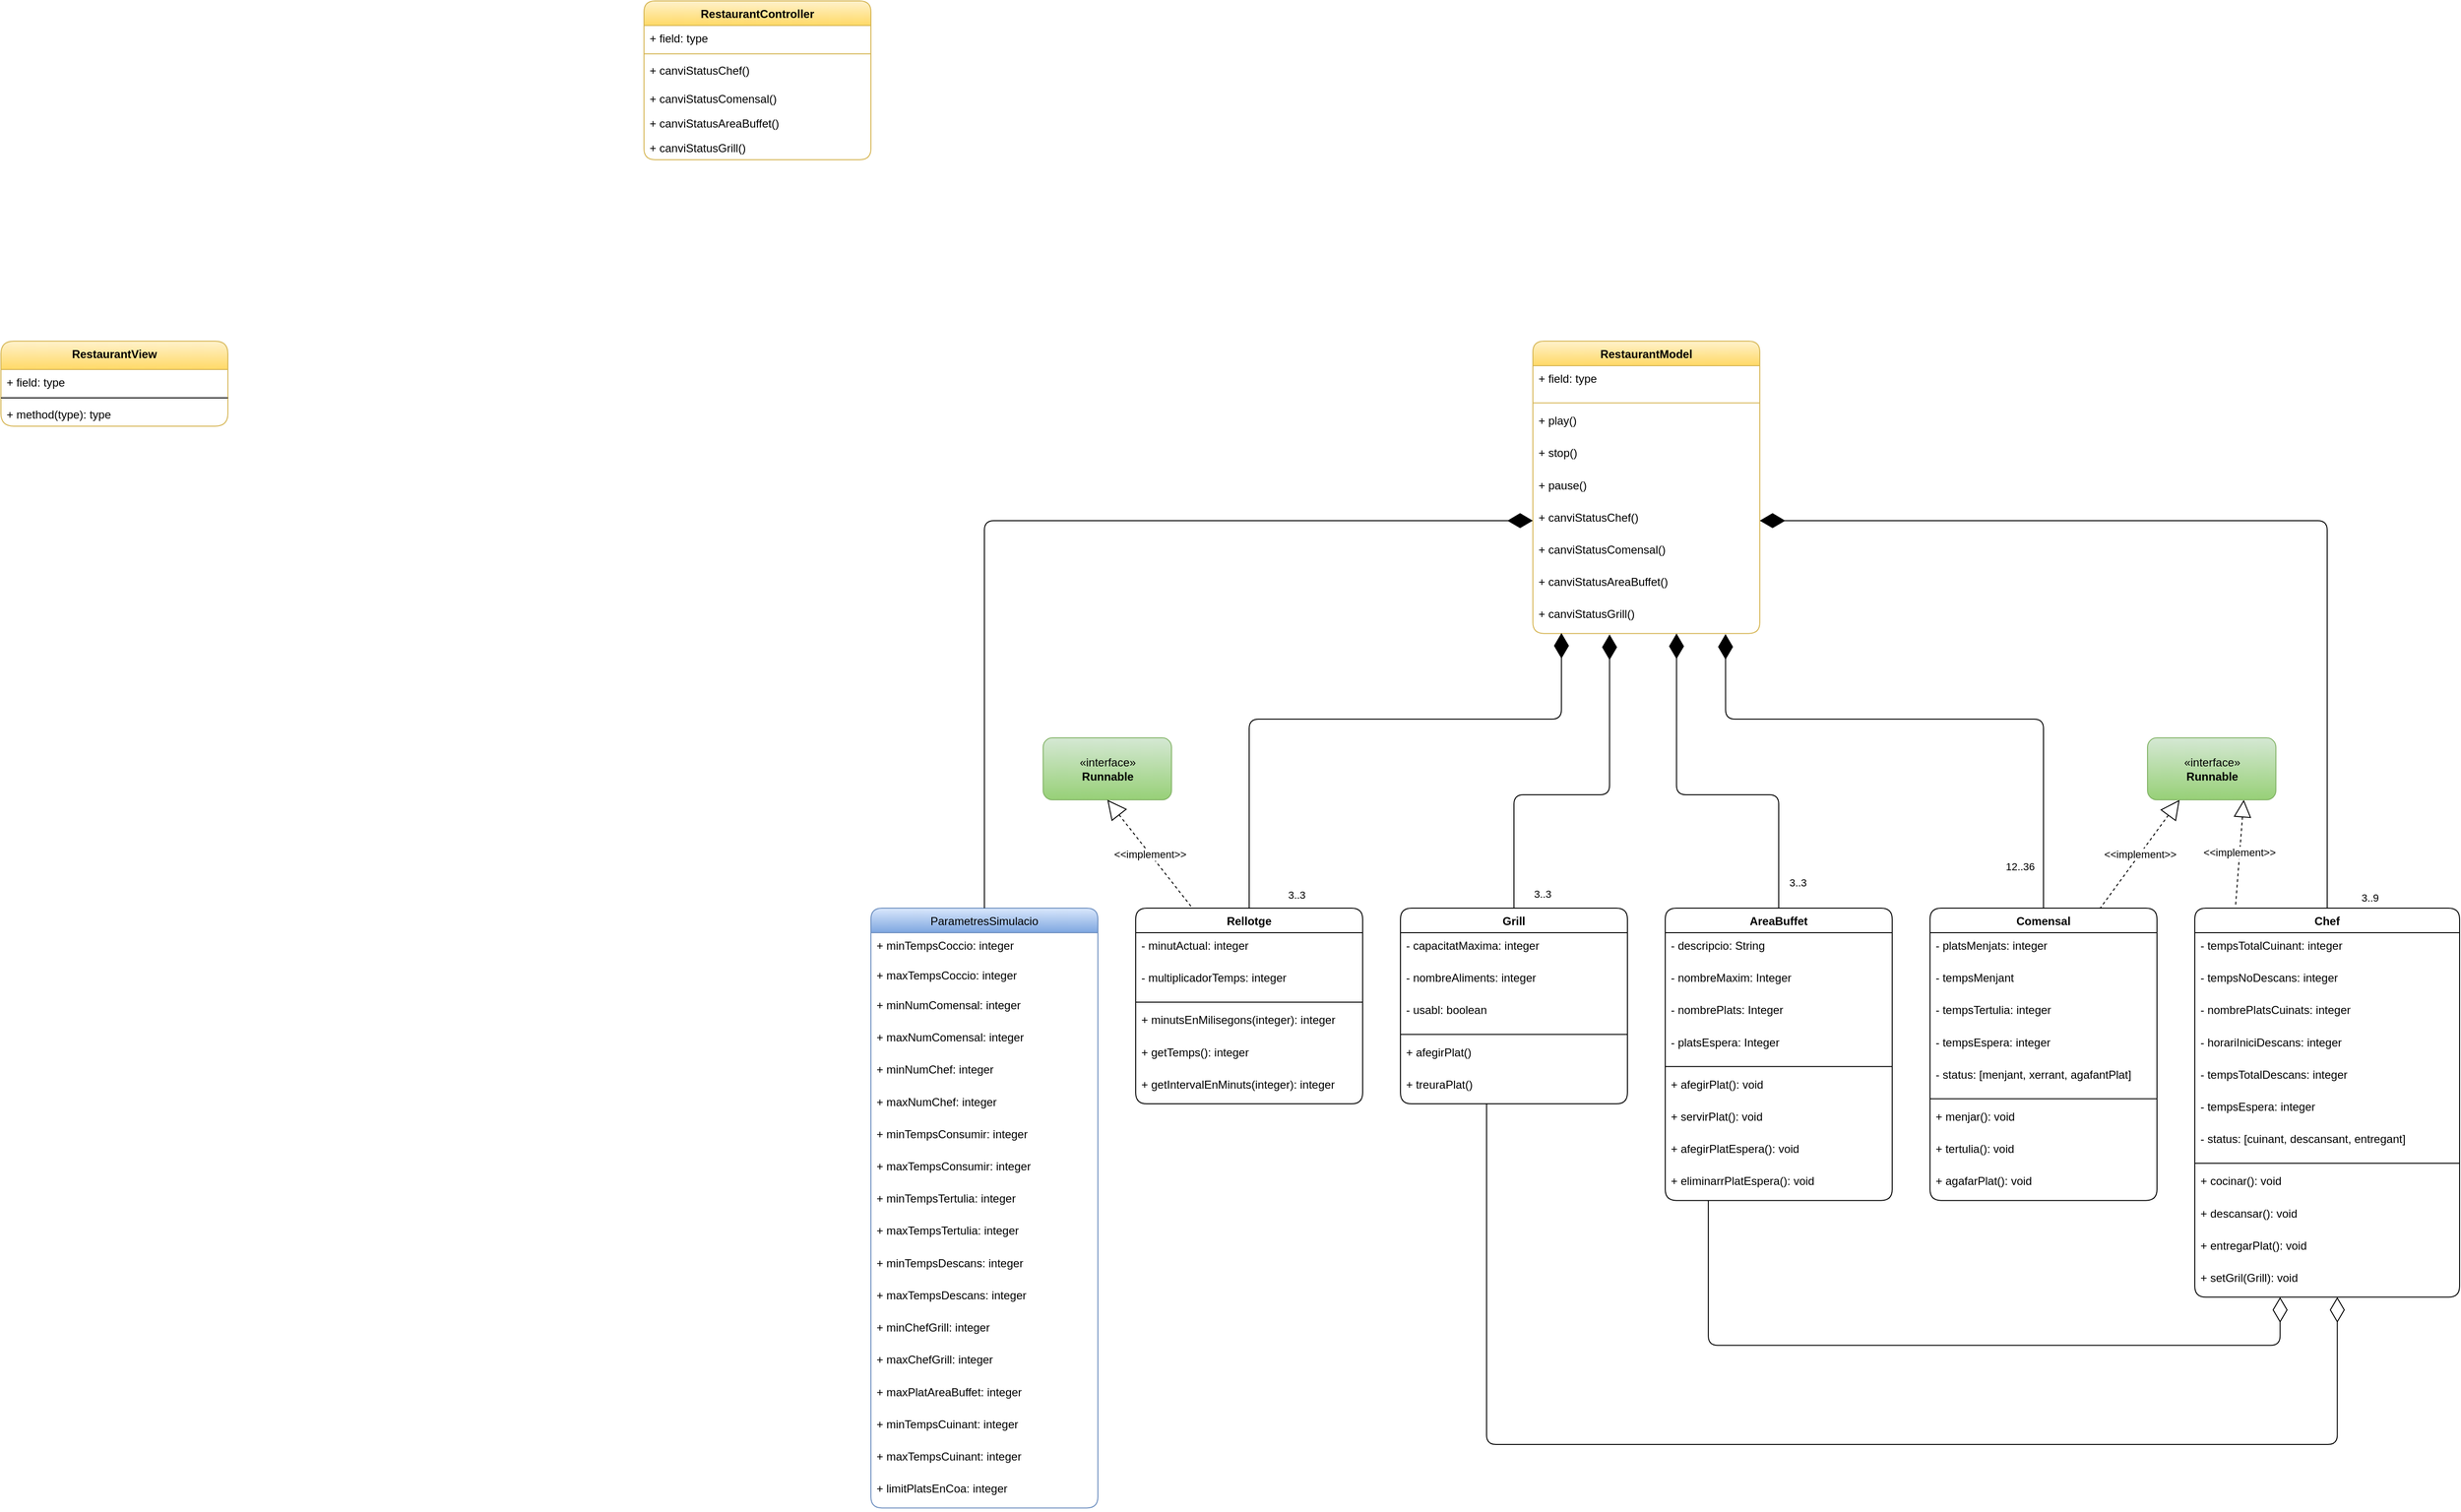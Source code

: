 <mxfile version="20.3.0" type="device"><diagram id="F5AzHidbsRb3U1kMEYtP" name="Classes"><mxGraphModel dx="3788" dy="2118" grid="1" gridSize="10" guides="1" tooltips="1" connect="1" arrows="1" fold="1" page="0" pageScale="1" pageWidth="827" pageHeight="1169" background="none" math="0" shadow="0"><root><mxCell id="0"/><mxCell id="1" parent="0"/><mxCell id="1yfd3yDIQz3GNHURga52-110" value="RestaurantView" style="swimlane;fontStyle=1;align=center;verticalAlign=top;childLayout=stackLayout;horizontal=1;startSize=30;horizontalStack=0;resizeParent=1;resizeParentMax=0;resizeLast=0;collapsible=1;marginBottom=0;rounded=1;fillColor=#fff2cc;gradientColor=#ffd966;strokeColor=#d6b656;" parent="1" vertex="1"><mxGeometry x="-1320" y="-160" width="240" height="90" as="geometry"/></mxCell><mxCell id="1yfd3yDIQz3GNHURga52-111" value="+ field: type" style="text;align=left;verticalAlign=top;spacingLeft=4;spacingRight=4;overflow=hidden;rotatable=0;points=[[0,0.5],[1,0.5]];portConstraint=eastwest;rounded=1;" parent="1yfd3yDIQz3GNHURga52-110" vertex="1"><mxGeometry y="30" width="240" height="26" as="geometry"/></mxCell><mxCell id="1yfd3yDIQz3GNHURga52-112" value="" style="line;strokeWidth=1;align=left;verticalAlign=middle;spacingTop=-1;spacingLeft=3;spacingRight=3;rotatable=0;labelPosition=right;points=[];portConstraint=eastwest;rounded=1;" parent="1yfd3yDIQz3GNHURga52-110" vertex="1"><mxGeometry y="56" width="240" height="8" as="geometry"/></mxCell><mxCell id="1yfd3yDIQz3GNHURga52-113" value="+ method(type): type" style="text;align=left;verticalAlign=top;spacingLeft=4;spacingRight=4;overflow=hidden;rotatable=0;points=[[0,0.5],[1,0.5]];portConstraint=eastwest;rounded=1;" parent="1yfd3yDIQz3GNHURga52-110" vertex="1"><mxGeometry y="64" width="240" height="26" as="geometry"/></mxCell><mxCell id="1yfd3yDIQz3GNHURga52-118" value="RestaurantController" style="swimlane;fontStyle=1;align=center;verticalAlign=top;childLayout=stackLayout;horizontal=1;startSize=26;horizontalStack=0;resizeParent=1;resizeParentMax=0;resizeLast=0;collapsible=1;marginBottom=0;fillColor=#fff2cc;strokeColor=#d6b656;rounded=1;gradientColor=#ffd966;" parent="1" vertex="1"><mxGeometry x="-640" y="-520" width="240" height="168" as="geometry"/></mxCell><mxCell id="1yfd3yDIQz3GNHURga52-119" value="+ field: type" style="text;strokeColor=none;fillColor=none;align=left;verticalAlign=top;spacingLeft=4;spacingRight=4;overflow=hidden;rotatable=0;points=[[0,0.5],[1,0.5]];portConstraint=eastwest;rounded=1;" parent="1yfd3yDIQz3GNHURga52-118" vertex="1"><mxGeometry y="26" width="240" height="26" as="geometry"/></mxCell><mxCell id="1yfd3yDIQz3GNHURga52-120" value="" style="line;strokeWidth=1;fillColor=none;align=left;verticalAlign=middle;spacingTop=-1;spacingLeft=3;spacingRight=3;rotatable=0;labelPosition=right;points=[];portConstraint=eastwest;strokeColor=inherit;rounded=1;" parent="1yfd3yDIQz3GNHURga52-118" vertex="1"><mxGeometry y="52" width="240" height="8" as="geometry"/></mxCell><mxCell id="1yfd3yDIQz3GNHURga52-121" value="+ canviStatusChef()" style="text;strokeColor=none;fillColor=none;align=left;verticalAlign=top;spacingLeft=4;spacingRight=4;overflow=hidden;rotatable=0;points=[[0,0.5],[1,0.5]];portConstraint=eastwest;rounded=1;" parent="1yfd3yDIQz3GNHURga52-118" vertex="1"><mxGeometry y="60" width="240" height="30" as="geometry"/></mxCell><mxCell id="1yfd3yDIQz3GNHURga52-150" value="+ canviStatusComensal()" style="text;strokeColor=none;fillColor=none;align=left;verticalAlign=top;spacingLeft=4;spacingRight=4;overflow=hidden;rotatable=0;points=[[0,0.5],[1,0.5]];portConstraint=eastwest;rounded=1;" parent="1yfd3yDIQz3GNHURga52-118" vertex="1"><mxGeometry y="90" width="240" height="26" as="geometry"/></mxCell><mxCell id="1yfd3yDIQz3GNHURga52-151" value="+ canviStatusAreaBuffet()" style="text;strokeColor=none;fillColor=none;align=left;verticalAlign=top;spacingLeft=4;spacingRight=4;overflow=hidden;rotatable=0;points=[[0,0.5],[1,0.5]];portConstraint=eastwest;rounded=1;" parent="1yfd3yDIQz3GNHURga52-118" vertex="1"><mxGeometry y="116" width="240" height="26" as="geometry"/></mxCell><mxCell id="1yfd3yDIQz3GNHURga52-152" value="+ canviStatusGrill()" style="text;strokeColor=none;fillColor=none;align=left;verticalAlign=top;spacingLeft=4;spacingRight=4;overflow=hidden;rotatable=0;points=[[0,0.5],[1,0.5]];portConstraint=eastwest;rounded=1;" parent="1yfd3yDIQz3GNHURga52-118" vertex="1"><mxGeometry y="142" width="240" height="26" as="geometry"/></mxCell><mxCell id="1yfd3yDIQz3GNHURga52-1" value="Chef" style="swimlane;fontStyle=1;align=center;verticalAlign=top;childLayout=stackLayout;horizontal=1;startSize=26;horizontalStack=0;resizeParent=1;resizeParentMax=0;resizeLast=0;collapsible=1;marginBottom=0;rounded=1;" parent="1" vertex="1"><mxGeometry x="1000" y="440" width="280" height="411.677" as="geometry"/></mxCell><mxCell id="1yfd3yDIQz3GNHURga52-2" value="- tempsTotalCuinant: integer" style="text;strokeColor=none;fillColor=none;align=left;verticalAlign=top;spacingLeft=4;spacingRight=4;overflow=hidden;rotatable=0;points=[[0,0.5],[1,0.5]];portConstraint=eastwest;rounded=1;" parent="1yfd3yDIQz3GNHURga52-1" vertex="1"><mxGeometry y="26" width="280" height="34.108" as="geometry"/></mxCell><mxCell id="1yfd3yDIQz3GNHURga52-48" value="- tempsNoDescans: integer" style="text;strokeColor=none;fillColor=none;align=left;verticalAlign=top;spacingLeft=4;spacingRight=4;overflow=hidden;rotatable=0;points=[[0,0.5],[1,0.5]];portConstraint=eastwest;rounded=1;" parent="1yfd3yDIQz3GNHURga52-1" vertex="1"><mxGeometry y="60.108" width="280" height="34.108" as="geometry"/></mxCell><mxCell id="1yfd3yDIQz3GNHURga52-49" value="- nombrePlatsCuinats: integer" style="text;strokeColor=none;fillColor=none;align=left;verticalAlign=top;spacingLeft=4;spacingRight=4;overflow=hidden;rotatable=0;points=[[0,0.5],[1,0.5]];portConstraint=eastwest;rounded=1;" parent="1yfd3yDIQz3GNHURga52-1" vertex="1"><mxGeometry y="94.215" width="280" height="34.108" as="geometry"/></mxCell><mxCell id="1yfd3yDIQz3GNHURga52-50" value="- horariIniciDescans: integer" style="text;strokeColor=none;fillColor=none;align=left;verticalAlign=top;spacingLeft=4;spacingRight=4;overflow=hidden;rotatable=0;points=[[0,0.5],[1,0.5]];portConstraint=eastwest;rounded=1;" parent="1yfd3yDIQz3GNHURga52-1" vertex="1"><mxGeometry y="128.323" width="280" height="34.108" as="geometry"/></mxCell><mxCell id="1yfd3yDIQz3GNHURga52-51" value="- tempsTotalDescans: integer" style="text;strokeColor=none;fillColor=none;align=left;verticalAlign=top;spacingLeft=4;spacingRight=4;overflow=hidden;rotatable=0;points=[[0,0.5],[1,0.5]];portConstraint=eastwest;rounded=1;" parent="1yfd3yDIQz3GNHURga52-1" vertex="1"><mxGeometry y="162.43" width="280" height="34.108" as="geometry"/></mxCell><mxCell id="1yfd3yDIQz3GNHURga52-60" value="- tempsEspera: integer" style="text;strokeColor=none;fillColor=none;align=left;verticalAlign=top;spacingLeft=4;spacingRight=4;overflow=hidden;rotatable=0;points=[[0,0.5],[1,0.5]];portConstraint=eastwest;rounded=1;" parent="1yfd3yDIQz3GNHURga52-1" vertex="1"><mxGeometry y="196.538" width="280" height="34.108" as="geometry"/></mxCell><mxCell id="1yfd3yDIQz3GNHURga52-58" value="- status: [cuinant, descansant, entregant]" style="text;strokeColor=none;fillColor=none;align=left;verticalAlign=top;spacingLeft=4;spacingRight=4;overflow=hidden;rotatable=0;points=[[0,0.5],[1,0.5]];portConstraint=eastwest;rounded=1;" parent="1yfd3yDIQz3GNHURga52-1" vertex="1"><mxGeometry y="230.645" width="280" height="34.108" as="geometry"/></mxCell><mxCell id="1yfd3yDIQz3GNHURga52-3" value="" style="line;strokeWidth=1;fillColor=none;align=left;verticalAlign=middle;spacingTop=-1;spacingLeft=3;spacingRight=3;rotatable=0;labelPosition=right;points=[];portConstraint=eastwest;strokeColor=inherit;rounded=1;" parent="1yfd3yDIQz3GNHURga52-1" vertex="1"><mxGeometry y="264.753" width="280" height="10.495" as="geometry"/></mxCell><mxCell id="1yfd3yDIQz3GNHURga52-4" value="+ cocinar(): void" style="text;strokeColor=none;fillColor=none;align=left;verticalAlign=top;spacingLeft=4;spacingRight=4;overflow=hidden;rotatable=0;points=[[0,0.5],[1,0.5]];portConstraint=eastwest;rounded=1;" parent="1yfd3yDIQz3GNHURga52-1" vertex="1"><mxGeometry y="275.247" width="280" height="34.108" as="geometry"/></mxCell><mxCell id="1yfd3yDIQz3GNHURga52-41" value="+ descansar(): void" style="text;strokeColor=none;fillColor=none;align=left;verticalAlign=top;spacingLeft=4;spacingRight=4;overflow=hidden;rotatable=0;points=[[0,0.5],[1,0.5]];portConstraint=eastwest;rounded=1;" parent="1yfd3yDIQz3GNHURga52-1" vertex="1"><mxGeometry y="309.355" width="280" height="34.108" as="geometry"/></mxCell><mxCell id="1yfd3yDIQz3GNHURga52-42" value="+ entregarPlat(): void" style="text;strokeColor=none;fillColor=none;align=left;verticalAlign=top;spacingLeft=4;spacingRight=4;overflow=hidden;rotatable=0;points=[[0,0.5],[1,0.5]];portConstraint=eastwest;rounded=1;" parent="1yfd3yDIQz3GNHURga52-1" vertex="1"><mxGeometry y="343.462" width="280" height="34.108" as="geometry"/></mxCell><mxCell id="1yfd3yDIQz3GNHURga52-47" value="+ setGril(Grill): void" style="text;strokeColor=none;fillColor=none;align=left;verticalAlign=top;spacingLeft=4;spacingRight=4;overflow=hidden;rotatable=0;points=[[0,0.5],[1,0.5]];portConstraint=eastwest;rounded=1;" parent="1yfd3yDIQz3GNHURga52-1" vertex="1"><mxGeometry y="377.57" width="280" height="34.108" as="geometry"/></mxCell><mxCell id="1yfd3yDIQz3GNHURga52-5" value="Comensal" style="swimlane;fontStyle=1;align=center;verticalAlign=top;childLayout=stackLayout;horizontal=1;startSize=26;horizontalStack=0;resizeParent=1;resizeParentMax=0;resizeLast=0;collapsible=1;marginBottom=0;rounded=1;" parent="1" vertex="1"><mxGeometry x="720" y="440" width="240" height="309.355" as="geometry"/></mxCell><mxCell id="1yfd3yDIQz3GNHURga52-6" value="- platsMenjats: integer" style="text;strokeColor=none;fillColor=none;align=left;verticalAlign=top;spacingLeft=4;spacingRight=4;overflow=hidden;rotatable=0;points=[[0,0.5],[1,0.5]];portConstraint=eastwest;rounded=1;" parent="1yfd3yDIQz3GNHURga52-5" vertex="1"><mxGeometry y="26" width="240" height="34.108" as="geometry"/></mxCell><mxCell id="1yfd3yDIQz3GNHURga52-55" value="- tempsMenjant" style="text;strokeColor=none;fillColor=none;align=left;verticalAlign=top;spacingLeft=4;spacingRight=4;overflow=hidden;rotatable=0;points=[[0,0.5],[1,0.5]];portConstraint=eastwest;rounded=1;" parent="1yfd3yDIQz3GNHURga52-5" vertex="1"><mxGeometry y="60.108" width="240" height="34.108" as="geometry"/></mxCell><mxCell id="1yfd3yDIQz3GNHURga52-56" value="- tempsTertulia: integer" style="text;strokeColor=none;fillColor=none;align=left;verticalAlign=top;spacingLeft=4;spacingRight=4;overflow=hidden;rotatable=0;points=[[0,0.5],[1,0.5]];portConstraint=eastwest;rounded=1;" parent="1yfd3yDIQz3GNHURga52-5" vertex="1"><mxGeometry y="94.215" width="240" height="34.108" as="geometry"/></mxCell><mxCell id="1yfd3yDIQz3GNHURga52-59" value="- tempsEspera: integer" style="text;strokeColor=none;fillColor=none;align=left;verticalAlign=top;spacingLeft=4;spacingRight=4;overflow=hidden;rotatable=0;points=[[0,0.5],[1,0.5]];portConstraint=eastwest;rounded=1;" parent="1yfd3yDIQz3GNHURga52-5" vertex="1"><mxGeometry y="128.323" width="240" height="34.108" as="geometry"/></mxCell><mxCell id="1yfd3yDIQz3GNHURga52-57" value="- status: [menjant, xerrant, agafantPlat]" style="text;strokeColor=none;fillColor=none;align=left;verticalAlign=top;spacingLeft=4;spacingRight=4;overflow=hidden;rotatable=0;points=[[0,0.5],[1,0.5]];portConstraint=eastwest;rounded=1;" parent="1yfd3yDIQz3GNHURga52-5" vertex="1"><mxGeometry y="162.43" width="240" height="34.108" as="geometry"/></mxCell><mxCell id="1yfd3yDIQz3GNHURga52-7" value="" style="line;strokeWidth=1;fillColor=none;align=left;verticalAlign=middle;spacingTop=-1;spacingLeft=3;spacingRight=3;rotatable=0;labelPosition=right;points=[];portConstraint=eastwest;strokeColor=inherit;rounded=1;" parent="1yfd3yDIQz3GNHURga52-5" vertex="1"><mxGeometry y="196.538" width="240" height="10.495" as="geometry"/></mxCell><mxCell id="1yfd3yDIQz3GNHURga52-8" value="+ menjar(): void" style="text;strokeColor=none;fillColor=none;align=left;verticalAlign=top;spacingLeft=4;spacingRight=4;overflow=hidden;rotatable=0;points=[[0,0.5],[1,0.5]];portConstraint=eastwest;rounded=1;" parent="1yfd3yDIQz3GNHURga52-5" vertex="1"><mxGeometry y="207.032" width="240" height="34.108" as="geometry"/></mxCell><mxCell id="1yfd3yDIQz3GNHURga52-53" value="+ tertulia(): void" style="text;strokeColor=none;fillColor=none;align=left;verticalAlign=top;spacingLeft=4;spacingRight=4;overflow=hidden;rotatable=0;points=[[0,0.5],[1,0.5]];portConstraint=eastwest;rounded=1;" parent="1yfd3yDIQz3GNHURga52-5" vertex="1"><mxGeometry y="241.14" width="240" height="34.108" as="geometry"/></mxCell><mxCell id="1yfd3yDIQz3GNHURga52-54" value="+ agafarPlat(): void" style="text;strokeColor=none;fillColor=none;align=left;verticalAlign=top;spacingLeft=4;spacingRight=4;overflow=hidden;rotatable=0;points=[[0,0.5],[1,0.5]];portConstraint=eastwest;rounded=1;" parent="1yfd3yDIQz3GNHURga52-5" vertex="1"><mxGeometry y="275.247" width="240" height="34.108" as="geometry"/></mxCell><mxCell id="1yfd3yDIQz3GNHURga52-9" value="AreaBuffet" style="swimlane;fontStyle=1;align=center;verticalAlign=top;childLayout=stackLayout;horizontal=1;startSize=26;horizontalStack=0;resizeParent=1;resizeParentMax=0;resizeLast=0;collapsible=1;marginBottom=0;rounded=1;" parent="1" vertex="1"><mxGeometry x="440" y="440" width="240" height="309.355" as="geometry"/></mxCell><mxCell id="1yfd3yDIQz3GNHURga52-10" value="- descripcio: String" style="text;strokeColor=none;fillColor=none;align=left;verticalAlign=top;spacingLeft=4;spacingRight=4;overflow=hidden;rotatable=0;points=[[0,0.5],[1,0.5]];portConstraint=eastwest;rounded=1;" parent="1yfd3yDIQz3GNHURga52-9" vertex="1"><mxGeometry y="26" width="240" height="34.108" as="geometry"/></mxCell><mxCell id="1yfd3yDIQz3GNHURga52-23" value="- nombreMaxim: Integer" style="text;strokeColor=none;fillColor=none;align=left;verticalAlign=top;spacingLeft=4;spacingRight=4;overflow=hidden;rotatable=0;points=[[0,0.5],[1,0.5]];portConstraint=eastwest;rounded=1;" parent="1yfd3yDIQz3GNHURga52-9" vertex="1"><mxGeometry y="60.108" width="240" height="34.108" as="geometry"/></mxCell><mxCell id="1yfd3yDIQz3GNHURga52-19" value="- nombrePlats: Integer" style="text;strokeColor=none;fillColor=none;align=left;verticalAlign=top;spacingLeft=4;spacingRight=4;overflow=hidden;rotatable=0;points=[[0,0.5],[1,0.5]];portConstraint=eastwest;rounded=1;" parent="1yfd3yDIQz3GNHURga52-9" vertex="1"><mxGeometry y="94.215" width="240" height="34.108" as="geometry"/></mxCell><mxCell id="1yfd3yDIQz3GNHURga52-25" value="- platsEspera: Integer" style="text;strokeColor=none;fillColor=none;align=left;verticalAlign=top;spacingLeft=4;spacingRight=4;overflow=hidden;rotatable=0;points=[[0,0.5],[1,0.5]];portConstraint=eastwest;rounded=1;" parent="1yfd3yDIQz3GNHURga52-9" vertex="1"><mxGeometry y="128.323" width="240" height="34.108" as="geometry"/></mxCell><mxCell id="1yfd3yDIQz3GNHURga52-11" value="" style="line;strokeWidth=1;fillColor=none;align=left;verticalAlign=middle;spacingTop=-1;spacingLeft=3;spacingRight=3;rotatable=0;labelPosition=right;points=[];portConstraint=eastwest;strokeColor=inherit;rounded=1;" parent="1yfd3yDIQz3GNHURga52-9" vertex="1"><mxGeometry y="162.43" width="240" height="10.495" as="geometry"/></mxCell><mxCell id="1yfd3yDIQz3GNHURga52-24" value="+ afegirPlat(): void" style="text;strokeColor=none;fillColor=none;align=left;verticalAlign=top;spacingLeft=4;spacingRight=4;overflow=hidden;rotatable=0;points=[[0,0.5],[1,0.5]];portConstraint=eastwest;rounded=1;" parent="1yfd3yDIQz3GNHURga52-9" vertex="1"><mxGeometry y="172.925" width="240" height="34.108" as="geometry"/></mxCell><mxCell id="1yfd3yDIQz3GNHURga52-12" value="+ servirPlat(): void" style="text;strokeColor=none;fillColor=none;align=left;verticalAlign=top;spacingLeft=4;spacingRight=4;overflow=hidden;rotatable=0;points=[[0,0.5],[1,0.5]];portConstraint=eastwest;rounded=1;" parent="1yfd3yDIQz3GNHURga52-9" vertex="1"><mxGeometry y="207.032" width="240" height="34.108" as="geometry"/></mxCell><mxCell id="1yfd3yDIQz3GNHURga52-26" value="+ afegirPlatEspera(): void" style="text;strokeColor=none;fillColor=none;align=left;verticalAlign=top;spacingLeft=4;spacingRight=4;overflow=hidden;rotatable=0;points=[[0,0.5],[1,0.5]];portConstraint=eastwest;rounded=1;" parent="1yfd3yDIQz3GNHURga52-9" vertex="1"><mxGeometry y="241.14" width="240" height="34.108" as="geometry"/></mxCell><mxCell id="1yfd3yDIQz3GNHURga52-27" value="+ eliminarrPlatEspera(): void" style="text;strokeColor=none;fillColor=none;align=left;verticalAlign=top;spacingLeft=4;spacingRight=4;overflow=hidden;rotatable=0;points=[[0,0.5],[1,0.5]];portConstraint=eastwest;rounded=1;" parent="1yfd3yDIQz3GNHURga52-9" vertex="1"><mxGeometry y="275.247" width="240" height="34.108" as="geometry"/></mxCell><mxCell id="1yfd3yDIQz3GNHURga52-13" value="Grill" style="swimlane;fontStyle=1;align=center;verticalAlign=top;childLayout=stackLayout;horizontal=1;startSize=26;horizontalStack=0;resizeParent=1;resizeParentMax=0;resizeLast=0;collapsible=1;marginBottom=0;rounded=1;" parent="1" vertex="1"><mxGeometry x="160" y="440" width="240" height="207.032" as="geometry"/></mxCell><mxCell id="1yfd3yDIQz3GNHURga52-14" value="- capacitatMaxima: integer" style="text;strokeColor=none;fillColor=none;align=left;verticalAlign=top;spacingLeft=4;spacingRight=4;overflow=hidden;rotatable=0;points=[[0,0.5],[1,0.5]];portConstraint=eastwest;rounded=1;" parent="1yfd3yDIQz3GNHURga52-13" vertex="1"><mxGeometry y="26" width="240" height="34.108" as="geometry"/></mxCell><mxCell id="1yfd3yDIQz3GNHURga52-62" value="- nombreAliments: integer" style="text;strokeColor=none;fillColor=none;align=left;verticalAlign=top;spacingLeft=4;spacingRight=4;overflow=hidden;rotatable=0;points=[[0,0.5],[1,0.5]];portConstraint=eastwest;rounded=1;" parent="1yfd3yDIQz3GNHURga52-13" vertex="1"><mxGeometry y="60.108" width="240" height="34.108" as="geometry"/></mxCell><mxCell id="1yfd3yDIQz3GNHURga52-63" value="- usabl: boolean" style="text;strokeColor=none;fillColor=none;align=left;verticalAlign=top;spacingLeft=4;spacingRight=4;overflow=hidden;rotatable=0;points=[[0,0.5],[1,0.5]];portConstraint=eastwest;rounded=1;" parent="1yfd3yDIQz3GNHURga52-13" vertex="1"><mxGeometry y="94.215" width="240" height="34.108" as="geometry"/></mxCell><mxCell id="1yfd3yDIQz3GNHURga52-15" value="" style="line;strokeWidth=1;fillColor=none;align=left;verticalAlign=middle;spacingTop=-1;spacingLeft=3;spacingRight=3;rotatable=0;labelPosition=right;points=[];portConstraint=eastwest;strokeColor=inherit;rounded=1;" parent="1yfd3yDIQz3GNHURga52-13" vertex="1"><mxGeometry y="128.323" width="240" height="10.495" as="geometry"/></mxCell><mxCell id="1yfd3yDIQz3GNHURga52-16" value="+ afegirPlat()" style="text;strokeColor=none;fillColor=none;align=left;verticalAlign=top;spacingLeft=4;spacingRight=4;overflow=hidden;rotatable=0;points=[[0,0.5],[1,0.5]];portConstraint=eastwest;rounded=1;" parent="1yfd3yDIQz3GNHURga52-13" vertex="1"><mxGeometry y="138.817" width="240" height="34.108" as="geometry"/></mxCell><mxCell id="1yfd3yDIQz3GNHURga52-61" value="+ treuraPlat()" style="text;strokeColor=none;fillColor=none;align=left;verticalAlign=top;spacingLeft=4;spacingRight=4;overflow=hidden;rotatable=0;points=[[0,0.5],[1,0.5]];portConstraint=eastwest;rounded=1;" parent="1yfd3yDIQz3GNHURga52-13" vertex="1"><mxGeometry y="172.925" width="240" height="34.108" as="geometry"/></mxCell><mxCell id="1yfd3yDIQz3GNHURga52-28" value="RestaurantModel" style="swimlane;fontStyle=1;align=center;verticalAlign=top;childLayout=stackLayout;horizontal=1;startSize=26;horizontalStack=0;resizeParent=1;resizeParentMax=0;resizeLast=0;collapsible=1;marginBottom=0;rounded=1;fillColor=#fff2cc;gradientColor=#ffd966;strokeColor=#d6b656;" parent="1" vertex="1"><mxGeometry x="300" y="-160" width="240" height="309.355" as="geometry"/></mxCell><mxCell id="1yfd3yDIQz3GNHURga52-29" value="+ field: type" style="text;strokeColor=none;fillColor=none;align=left;verticalAlign=top;spacingLeft=4;spacingRight=4;overflow=hidden;rotatable=0;points=[[0,0.5],[1,0.5]];portConstraint=eastwest;rounded=1;" parent="1yfd3yDIQz3GNHURga52-28" vertex="1"><mxGeometry y="26" width="240" height="34.108" as="geometry"/></mxCell><mxCell id="1yfd3yDIQz3GNHURga52-30" value="" style="line;strokeWidth=1;fillColor=none;align=left;verticalAlign=middle;spacingTop=-1;spacingLeft=3;spacingRight=3;rotatable=0;labelPosition=right;points=[];portConstraint=eastwest;strokeColor=inherit;rounded=1;" parent="1yfd3yDIQz3GNHURga52-28" vertex="1"><mxGeometry y="60.108" width="240" height="10.495" as="geometry"/></mxCell><mxCell id="1yfd3yDIQz3GNHURga52-31" value="+ play()    " style="text;strokeColor=none;fillColor=none;align=left;verticalAlign=top;spacingLeft=4;spacingRight=4;overflow=hidden;rotatable=0;points=[[0,0.5],[1,0.5]];portConstraint=eastwest;rounded=1;" parent="1yfd3yDIQz3GNHURga52-28" vertex="1"><mxGeometry y="70.602" width="240" height="34.108" as="geometry"/></mxCell><mxCell id="1yfd3yDIQz3GNHURga52-144" value="+ stop()" style="text;strokeColor=none;fillColor=none;align=left;verticalAlign=top;spacingLeft=4;spacingRight=4;overflow=hidden;rotatable=0;points=[[0,0.5],[1,0.5]];portConstraint=eastwest;rounded=1;" parent="1yfd3yDIQz3GNHURga52-28" vertex="1"><mxGeometry y="104.71" width="240" height="34.108" as="geometry"/></mxCell><mxCell id="1yfd3yDIQz3GNHURga52-145" value="+ pause()" style="text;strokeColor=none;fillColor=none;align=left;verticalAlign=top;spacingLeft=4;spacingRight=4;overflow=hidden;rotatable=0;points=[[0,0.5],[1,0.5]];portConstraint=eastwest;rounded=1;" parent="1yfd3yDIQz3GNHURga52-28" vertex="1"><mxGeometry y="138.817" width="240" height="34.108" as="geometry"/></mxCell><mxCell id="1yfd3yDIQz3GNHURga52-146" value="+ canviStatusChef()" style="text;strokeColor=none;fillColor=none;align=left;verticalAlign=top;spacingLeft=4;spacingRight=4;overflow=hidden;rotatable=0;points=[[0,0.5],[1,0.5]];portConstraint=eastwest;rounded=1;" parent="1yfd3yDIQz3GNHURga52-28" vertex="1"><mxGeometry y="172.925" width="240" height="34.108" as="geometry"/></mxCell><mxCell id="1yfd3yDIQz3GNHURga52-147" value="+ canviStatusComensal()" style="text;strokeColor=none;fillColor=none;align=left;verticalAlign=top;spacingLeft=4;spacingRight=4;overflow=hidden;rotatable=0;points=[[0,0.5],[1,0.5]];portConstraint=eastwest;rounded=1;" parent="1yfd3yDIQz3GNHURga52-28" vertex="1"><mxGeometry y="207.032" width="240" height="34.108" as="geometry"/></mxCell><mxCell id="1yfd3yDIQz3GNHURga52-148" value="+ canviStatusAreaBuffet()" style="text;strokeColor=none;fillColor=none;align=left;verticalAlign=top;spacingLeft=4;spacingRight=4;overflow=hidden;rotatable=0;points=[[0,0.5],[1,0.5]];portConstraint=eastwest;rounded=1;" parent="1yfd3yDIQz3GNHURga52-28" vertex="1"><mxGeometry y="241.14" width="240" height="34.108" as="geometry"/></mxCell><mxCell id="1yfd3yDIQz3GNHURga52-149" value="+ canviStatusGrill()" style="text;strokeColor=none;fillColor=none;align=left;verticalAlign=top;spacingLeft=4;spacingRight=4;overflow=hidden;rotatable=0;points=[[0,0.5],[1,0.5]];portConstraint=eastwest;rounded=1;" parent="1yfd3yDIQz3GNHURga52-28" vertex="1"><mxGeometry y="275.247" width="240" height="34.108" as="geometry"/></mxCell><mxCell id="1yfd3yDIQz3GNHURga52-32" value="" style="endArrow=diamondThin;endFill=1;endSize=24;html=1;rounded=1;exitX=0.5;exitY=0;exitDx=0;exitDy=0;edgeStyle=orthogonalEdgeStyle;entryX=0.633;entryY=1.002;entryDx=0;entryDy=0;entryPerimeter=0;" parent="1" source="1yfd3yDIQz3GNHURga52-9" target="1yfd3yDIQz3GNHURga52-149" edge="1"><mxGeometry width="160" relative="1" as="geometry"><mxPoint x="510.213" y="469.677" as="sourcePoint"/><mxPoint x="411.489" y="167.957" as="targetPoint"/><Array as="points"><mxPoint x="560" y="320"/></Array></mxGeometry></mxCell><mxCell id="1yfd3yDIQz3GNHURga52-33" value="3..3" style="edgeLabel;html=1;align=center;verticalAlign=middle;resizable=0;points=[];rounded=1;" parent="1yfd3yDIQz3GNHURga52-32" vertex="1" connectable="0"><mxGeometry x="-0.754" y="-3" relative="1" as="geometry"><mxPoint x="17" y="22" as="offset"/></mxGeometry></mxCell><mxCell id="1yfd3yDIQz3GNHURga52-34" value="" style="endArrow=diamondThin;endFill=1;endSize=24;html=1;rounded=1;exitX=0.5;exitY=0;exitDx=0;exitDy=0;edgeStyle=orthogonalEdgeStyle;entryX=0.849;entryY=1.019;entryDx=0;entryDy=0;entryPerimeter=0;" parent="1" source="1yfd3yDIQz3GNHURga52-5" target="1yfd3yDIQz3GNHURga52-149" edge="1"><mxGeometry width="160" relative="1" as="geometry"><mxPoint x="584.255" y="456.559" as="sourcePoint"/><mxPoint x="448.511" y="167.957" as="targetPoint"/><Array as="points"><mxPoint x="840" y="240"/><mxPoint x="504" y="240"/></Array></mxGeometry></mxCell><mxCell id="1yfd3yDIQz3GNHURga52-37" value="12..36" style="edgeLabel;html=1;align=center;verticalAlign=middle;resizable=0;points=[];rounded=1;" parent="1yfd3yDIQz3GNHURga52-34" vertex="1" connectable="0"><mxGeometry x="-0.597" y="1" relative="1" as="geometry"><mxPoint x="-24" y="82" as="offset"/></mxGeometry></mxCell><mxCell id="1yfd3yDIQz3GNHURga52-35" value="3..3" style="endArrow=diamondThin;endFill=1;endSize=24;html=1;rounded=1;exitX=0.5;exitY=0;exitDx=0;exitDy=0;edgeStyle=orthogonalEdgeStyle;entryX=0.338;entryY=1.029;entryDx=0;entryDy=0;entryPerimeter=0;" parent="1" source="1yfd3yDIQz3GNHURga52-13" target="1yfd3yDIQz3GNHURga52-149" edge="1"><mxGeometry x="-0.921" y="-30" width="160" relative="1" as="geometry"><mxPoint x="732.34" y="430.323" as="sourcePoint"/><mxPoint x="320" y="150" as="targetPoint"/><Array as="points"><mxPoint x="280" y="320"/></Array><mxPoint as="offset"/></mxGeometry></mxCell><mxCell id="1yfd3yDIQz3GNHURga52-36" value="3..9" style="endArrow=diamondThin;endFill=1;endSize=24;html=1;rounded=1;exitX=0.5;exitY=0;exitDx=0;exitDy=0;edgeStyle=orthogonalEdgeStyle;entryX=1;entryY=0.5;entryDx=0;entryDy=0;" parent="1" source="1yfd3yDIQz3GNHURga52-1" target="1yfd3yDIQz3GNHURga52-146" edge="1"><mxGeometry x="-0.977" y="-45" width="160" relative="1" as="geometry"><mxPoint x="744.681" y="443.441" as="sourcePoint"/><mxPoint x="559.574" y="63.011" as="targetPoint"/><mxPoint as="offset"/></mxGeometry></mxCell><mxCell id="1yfd3yDIQz3GNHURga52-99" value="&amp;lt;&amp;lt;implement&amp;gt;&amp;gt;" style="rounded=1;orthogonalLoop=1;jettySize=auto;html=1;exitX=0.75;exitY=1;exitDx=0;exitDy=0;strokeWidth=1;startArrow=block;startFill=0;endArrow=none;endFill=0;startSize=16;endSize=18;dashed=1;entryX=0.154;entryY=-0.007;entryDx=0;entryDy=0;entryPerimeter=0;" parent="1" source="1yfd3yDIQz3GNHURga52-38" target="1yfd3yDIQz3GNHURga52-1" edge="1"><mxGeometry relative="1" as="geometry"><mxPoint x="1213.617" y="417.204" as="targetPoint"/><Array as="points"/></mxGeometry></mxCell><mxCell id="1yfd3yDIQz3GNHURga52-101" value="&amp;lt;&amp;lt;implement&amp;gt;&amp;gt;" style="rounded=1;orthogonalLoop=1;jettySize=auto;html=1;exitX=0.25;exitY=1;exitDx=0;exitDy=0;entryX=0.75;entryY=0;entryDx=0;entryDy=0;strokeWidth=1;startArrow=block;startFill=0;endArrow=none;endFill=0;startSize=18;endSize=18;dashed=1;" parent="1" source="1yfd3yDIQz3GNHURga52-38" target="1yfd3yDIQz3GNHURga52-5" edge="1"><mxGeometry relative="1" as="geometry"/></mxCell><mxCell id="1yfd3yDIQz3GNHURga52-38" value="«interface»&lt;br&gt;&lt;b&gt;Runnable&lt;/b&gt;" style="html=1;rounded=1;fillColor=#d5e8d4;strokeColor=#82b366;gradientColor=#97d077;" parent="1" vertex="1"><mxGeometry x="949.996" y="259.785" width="135.745" height="65.591" as="geometry"/></mxCell><mxCell id="1yfd3yDIQz3GNHURga52-46" value="" style="endArrow=diamondThin;endFill=0;endSize=24;html=1;rounded=1;strokeWidth=1;edgeStyle=orthogonalEdgeStyle;" parent="1" source="1yfd3yDIQz3GNHURga52-13" target="1yfd3yDIQz3GNHURga52-47" edge="1"><mxGeometry width="160" relative="1" as="geometry"><mxPoint x="214.043" y="640.215" as="sourcePoint"/><mxPoint x="732.34" y="456.559" as="targetPoint"/><Array as="points"><mxPoint x="251.064" y="1007.527"/><mxPoint x="1150.681" y="1007.527"/></Array></mxGeometry></mxCell><mxCell id="1yfd3yDIQz3GNHURga52-64" value="ParametresSimulacio" style="swimlane;fontStyle=0;childLayout=stackLayout;horizontal=1;startSize=26;fillColor=#dae8fc;horizontalStack=0;resizeParent=1;resizeParentMax=0;resizeLast=0;collapsible=1;marginBottom=0;rounded=1;strokeColor=#6c8ebf;gradientColor=#7ea6e0;" parent="1" vertex="1"><mxGeometry x="-400" y="440" width="240" height="634.688" as="geometry"><mxRectangle x="-480" y="417.2" width="150" height="30" as="alternateBounds"/></mxGeometry></mxCell><mxCell id="1yfd3yDIQz3GNHURga52-70" value="+ minTempsCoccio: integer" style="text;strokeColor=none;fillColor=none;align=left;verticalAlign=top;spacingLeft=4;spacingRight=4;overflow=hidden;rotatable=0;points=[[0,0.5],[1,0.5]];portConstraint=eastwest;rounded=1;" parent="1yfd3yDIQz3GNHURga52-64" vertex="1"><mxGeometry y="26" width="240" height="31.484" as="geometry"/></mxCell><mxCell id="1yfd3yDIQz3GNHURga52-65" value="+ maxTempsCoccio: integer" style="text;strokeColor=none;fillColor=none;align=left;verticalAlign=top;spacingLeft=4;spacingRight=4;overflow=hidden;rotatable=0;points=[[0,0.5],[1,0.5]];portConstraint=eastwest;rounded=1;" parent="1yfd3yDIQz3GNHURga52-64" vertex="1"><mxGeometry y="57.484" width="240" height="31.484" as="geometry"/></mxCell><mxCell id="1yfd3yDIQz3GNHURga52-66" value="+ minNumComensal: integer" style="text;strokeColor=none;fillColor=none;align=left;verticalAlign=top;spacingLeft=4;spacingRight=4;overflow=hidden;rotatable=0;points=[[0,0.5],[1,0.5]];portConstraint=eastwest;rounded=1;" parent="1yfd3yDIQz3GNHURga52-64" vertex="1"><mxGeometry y="88.968" width="240" height="34.108" as="geometry"/></mxCell><mxCell id="1yfd3yDIQz3GNHURga52-71" value="+ maxNumComensal: integer" style="text;strokeColor=none;fillColor=none;align=left;verticalAlign=top;spacingLeft=4;spacingRight=4;overflow=hidden;rotatable=0;points=[[0,0.5],[1,0.5]];portConstraint=eastwest;rounded=1;" parent="1yfd3yDIQz3GNHURga52-64" vertex="1"><mxGeometry y="123.075" width="240" height="34.108" as="geometry"/></mxCell><mxCell id="1yfd3yDIQz3GNHURga52-72" value="+ minNumChef: integer" style="text;strokeColor=none;fillColor=none;align=left;verticalAlign=top;spacingLeft=4;spacingRight=4;overflow=hidden;rotatable=0;points=[[0,0.5],[1,0.5]];portConstraint=eastwest;rounded=1;" parent="1yfd3yDIQz3GNHURga52-64" vertex="1"><mxGeometry y="157.183" width="240" height="34.108" as="geometry"/></mxCell><mxCell id="1yfd3yDIQz3GNHURga52-73" value="+ maxNumChef: integer" style="text;strokeColor=none;fillColor=none;align=left;verticalAlign=top;spacingLeft=4;spacingRight=4;overflow=hidden;rotatable=0;points=[[0,0.5],[1,0.5]];portConstraint=eastwest;rounded=1;" parent="1yfd3yDIQz3GNHURga52-64" vertex="1"><mxGeometry y="191.29" width="240" height="34.108" as="geometry"/></mxCell><mxCell id="1yfd3yDIQz3GNHURga52-74" value="+ minTempsConsumir: integer" style="text;strokeColor=none;fillColor=none;align=left;verticalAlign=top;spacingLeft=4;spacingRight=4;overflow=hidden;rotatable=0;points=[[0,0.5],[1,0.5]];portConstraint=eastwest;rounded=1;" parent="1yfd3yDIQz3GNHURga52-64" vertex="1"><mxGeometry y="225.398" width="240" height="34.108" as="geometry"/></mxCell><mxCell id="1yfd3yDIQz3GNHURga52-67" value="+ maxTempsConsumir: integer" style="text;strokeColor=none;fillColor=none;align=left;verticalAlign=top;spacingLeft=4;spacingRight=4;overflow=hidden;rotatable=0;points=[[0,0.5],[1,0.5]];portConstraint=eastwest;rounded=1;" parent="1yfd3yDIQz3GNHURga52-64" vertex="1"><mxGeometry y="259.505" width="240" height="34.108" as="geometry"/></mxCell><mxCell id="1yfd3yDIQz3GNHURga52-75" value="+ minTempsTertulia: integer" style="text;strokeColor=none;fillColor=none;align=left;verticalAlign=top;spacingLeft=4;spacingRight=4;overflow=hidden;rotatable=0;points=[[0,0.5],[1,0.5]];portConstraint=eastwest;rounded=1;" parent="1yfd3yDIQz3GNHURga52-64" vertex="1"><mxGeometry y="293.613" width="240" height="34.108" as="geometry"/></mxCell><mxCell id="1yfd3yDIQz3GNHURga52-76" value="+ maxTempsTertulia: integer" style="text;strokeColor=none;fillColor=none;align=left;verticalAlign=top;spacingLeft=4;spacingRight=4;overflow=hidden;rotatable=0;points=[[0,0.5],[1,0.5]];portConstraint=eastwest;rounded=1;" parent="1yfd3yDIQz3GNHURga52-64" vertex="1"><mxGeometry y="327.72" width="240" height="34.108" as="geometry"/></mxCell><mxCell id="1yfd3yDIQz3GNHURga52-77" value="+ minTempsDescans: integer" style="text;strokeColor=none;fillColor=none;align=left;verticalAlign=top;spacingLeft=4;spacingRight=4;overflow=hidden;rotatable=0;points=[[0,0.5],[1,0.5]];portConstraint=eastwest;rounded=1;" parent="1yfd3yDIQz3GNHURga52-64" vertex="1"><mxGeometry y="361.828" width="240" height="34.108" as="geometry"/></mxCell><mxCell id="1yfd3yDIQz3GNHURga52-78" value="+ maxTempsDescans: integer" style="text;strokeColor=none;fillColor=none;align=left;verticalAlign=top;spacingLeft=4;spacingRight=4;overflow=hidden;rotatable=0;points=[[0,0.5],[1,0.5]];portConstraint=eastwest;rounded=1;" parent="1yfd3yDIQz3GNHURga52-64" vertex="1"><mxGeometry y="395.935" width="240" height="34.108" as="geometry"/></mxCell><mxCell id="1yfd3yDIQz3GNHURga52-79" value="+ minChefGrill: integer" style="text;strokeColor=none;fillColor=none;align=left;verticalAlign=top;spacingLeft=4;spacingRight=4;overflow=hidden;rotatable=0;points=[[0,0.5],[1,0.5]];portConstraint=eastwest;rounded=1;" parent="1yfd3yDIQz3GNHURga52-64" vertex="1"><mxGeometry y="430.043" width="240" height="34.108" as="geometry"/></mxCell><mxCell id="1yfd3yDIQz3GNHURga52-80" value="+ maxChefGrill: integer" style="text;strokeColor=none;fillColor=none;align=left;verticalAlign=top;spacingLeft=4;spacingRight=4;overflow=hidden;rotatable=0;points=[[0,0.5],[1,0.5]];portConstraint=eastwest;rounded=1;" parent="1yfd3yDIQz3GNHURga52-64" vertex="1"><mxGeometry y="464.151" width="240" height="34.108" as="geometry"/></mxCell><mxCell id="1yfd3yDIQz3GNHURga52-82" value="+ maxPlatAreaBuffet: integer" style="text;strokeColor=none;fillColor=none;align=left;verticalAlign=top;spacingLeft=4;spacingRight=4;overflow=hidden;rotatable=0;points=[[0,0.5],[1,0.5]];portConstraint=eastwest;rounded=1;" parent="1yfd3yDIQz3GNHURga52-64" vertex="1"><mxGeometry y="498.258" width="240" height="34.108" as="geometry"/></mxCell><mxCell id="1yfd3yDIQz3GNHURga52-83" value="+ minTempsCuinant: integer" style="text;strokeColor=none;fillColor=none;align=left;verticalAlign=top;spacingLeft=4;spacingRight=4;overflow=hidden;rotatable=0;points=[[0,0.5],[1,0.5]];portConstraint=eastwest;rounded=1;" parent="1yfd3yDIQz3GNHURga52-64" vertex="1"><mxGeometry y="532.366" width="240" height="34.108" as="geometry"/></mxCell><mxCell id="1yfd3yDIQz3GNHURga52-84" value="+ maxTempsCuinant: integer" style="text;strokeColor=none;fillColor=none;align=left;verticalAlign=top;spacingLeft=4;spacingRight=4;overflow=hidden;rotatable=0;points=[[0,0.5],[1,0.5]];portConstraint=eastwest;rounded=1;" parent="1yfd3yDIQz3GNHURga52-64" vertex="1"><mxGeometry y="566.473" width="240" height="34.108" as="geometry"/></mxCell><mxCell id="1yfd3yDIQz3GNHURga52-85" value="+ limitPlatsEnCoa: integer" style="text;strokeColor=none;fillColor=none;align=left;verticalAlign=top;spacingLeft=4;spacingRight=4;overflow=hidden;rotatable=0;points=[[0,0.5],[1,0.5]];portConstraint=eastwest;rounded=1;" parent="1yfd3yDIQz3GNHURga52-64" vertex="1"><mxGeometry y="600.581" width="240" height="34.108" as="geometry"/></mxCell><mxCell id="1yfd3yDIQz3GNHURga52-68" value="" style="endArrow=diamondThin;endFill=1;endSize=24;html=1;rounded=1;strokeWidth=1;exitX=0.5;exitY=0;exitDx=0;exitDy=0;entryX=0;entryY=0.5;entryDx=0;entryDy=0;edgeStyle=orthogonalEdgeStyle;" parent="1" source="1yfd3yDIQz3GNHURga52-64" target="1yfd3yDIQz3GNHURga52-146" edge="1"><mxGeometry width="160" relative="1" as="geometry"><mxPoint x="411.489" y="456.559" as="sourcePoint"/><mxPoint x="608.936" y="456.559" as="targetPoint"/><Array as="points"/></mxGeometry></mxCell><mxCell id="1yfd3yDIQz3GNHURga52-69" value="" style="endArrow=diamondThin;endFill=0;endSize=24;html=1;rounded=1;strokeWidth=1;edgeStyle=orthogonalEdgeStyle;" parent="1" source="1yfd3yDIQz3GNHURga52-9" target="1yfd3yDIQz3GNHURga52-47" edge="1"><mxGeometry width="160" relative="1" as="geometry"><mxPoint x="269.525" y="655.115" as="sourcePoint"/><mxPoint x="1090.213" y="850.108" as="targetPoint"/><Array as="points"><mxPoint x="485.532" y="902.581"/><mxPoint x="1090.213" y="902.581"/></Array></mxGeometry></mxCell><mxCell id="1yfd3yDIQz3GNHURga52-88" value="Rellotge" style="swimlane;fontStyle=1;align=center;verticalAlign=top;childLayout=stackLayout;horizontal=1;startSize=26;horizontalStack=0;resizeParent=1;resizeParentMax=0;resizeLast=0;collapsible=1;marginBottom=0;rounded=1;" parent="1" vertex="1"><mxGeometry x="-120" y="440" width="240" height="207.032" as="geometry"/></mxCell><mxCell id="1yfd3yDIQz3GNHURga52-89" value="- minutActual: integer" style="text;strokeColor=none;fillColor=none;align=left;verticalAlign=top;spacingLeft=4;spacingRight=4;overflow=hidden;rotatable=0;points=[[0,0.5],[1,0.5]];portConstraint=eastwest;rounded=1;" parent="1yfd3yDIQz3GNHURga52-88" vertex="1"><mxGeometry y="26" width="240" height="34.108" as="geometry"/></mxCell><mxCell id="1yfd3yDIQz3GNHURga52-107" value="- multiplicadorTemps: integer" style="text;strokeColor=none;fillColor=none;align=left;verticalAlign=top;spacingLeft=4;spacingRight=4;overflow=hidden;rotatable=0;points=[[0,0.5],[1,0.5]];portConstraint=eastwest;rounded=1;" parent="1yfd3yDIQz3GNHURga52-88" vertex="1"><mxGeometry y="60.108" width="240" height="34.108" as="geometry"/></mxCell><mxCell id="1yfd3yDIQz3GNHURga52-90" value="" style="line;strokeWidth=1;fillColor=none;align=left;verticalAlign=middle;spacingTop=-1;spacingLeft=3;spacingRight=3;rotatable=0;labelPosition=right;points=[];portConstraint=eastwest;strokeColor=inherit;rounded=1;" parent="1yfd3yDIQz3GNHURga52-88" vertex="1"><mxGeometry y="94.215" width="240" height="10.495" as="geometry"/></mxCell><mxCell id="1yfd3yDIQz3GNHURga52-95" value="+ minutsEnMilisegons(integer): integer" style="text;strokeColor=none;fillColor=none;align=left;verticalAlign=top;spacingLeft=4;spacingRight=4;overflow=hidden;rotatable=0;points=[[0,0.5],[1,0.5]];portConstraint=eastwest;rounded=1;" parent="1yfd3yDIQz3GNHURga52-88" vertex="1"><mxGeometry y="104.71" width="240" height="34.108" as="geometry"/></mxCell><mxCell id="1yfd3yDIQz3GNHURga52-102" value="+ getTemps(): integer" style="text;strokeColor=none;fillColor=none;align=left;verticalAlign=top;spacingLeft=4;spacingRight=4;overflow=hidden;rotatable=0;points=[[0,0.5],[1,0.5]];portConstraint=eastwest;rounded=1;" parent="1yfd3yDIQz3GNHURga52-88" vertex="1"><mxGeometry y="138.817" width="240" height="34.108" as="geometry"/></mxCell><mxCell id="1yfd3yDIQz3GNHURga52-109" value="+ getIntervalEnMinuts(integer): integer" style="text;strokeColor=none;fillColor=none;align=left;verticalAlign=top;spacingLeft=4;spacingRight=4;overflow=hidden;rotatable=0;points=[[0,0.5],[1,0.5]];portConstraint=eastwest;rounded=1;" parent="1yfd3yDIQz3GNHURga52-88" vertex="1"><mxGeometry y="172.925" width="240" height="34.108" as="geometry"/></mxCell><mxCell id="1yfd3yDIQz3GNHURga52-141" value="«interface»&lt;br&gt;&lt;b&gt;Runnable&lt;/b&gt;" style="html=1;rounded=1;fillColor=#d5e8d4;strokeColor=#82b366;gradientColor=#97d077;" parent="1" vertex="1"><mxGeometry x="-217.872" y="259.785" width="135.745" height="65.591" as="geometry"/></mxCell><mxCell id="1yfd3yDIQz3GNHURga52-97" value="&amp;lt;&amp;lt;implement&amp;gt;&amp;gt;" style="rounded=1;orthogonalLoop=1;jettySize=auto;html=1;exitX=0.5;exitY=1;exitDx=0;exitDy=0;strokeWidth=1;startArrow=block;startFill=0;endArrow=none;endFill=0;startSize=18;endSize=18;dashed=1;entryX=0.25;entryY=0;entryDx=0;entryDy=0;" parent="1" source="1yfd3yDIQz3GNHURga52-141" target="1yfd3yDIQz3GNHURga52-88" edge="1"><mxGeometry relative="1" as="geometry"><mxPoint x="-82.128" y="443.441" as="targetPoint"/></mxGeometry></mxCell><mxCell id="1yfd3yDIQz3GNHURga52-142" value="3..3" style="endArrow=diamondThin;endFill=1;endSize=24;html=1;rounded=1;exitX=0.5;exitY=0;exitDx=0;exitDy=0;edgeStyle=orthogonalEdgeStyle;entryX=0.126;entryY=0.987;entryDx=0;entryDy=0;entryPerimeter=0;" parent="1" source="1yfd3yDIQz3GNHURga52-88" target="1yfd3yDIQz3GNHURga52-149" edge="1"><mxGeometry x="-0.955" y="-50" width="160" relative="1" as="geometry"><mxPoint x="263.404" y="430.323" as="sourcePoint"/><mxPoint x="280" y="150" as="targetPoint"/><Array as="points"><mxPoint y="240"/></Array><mxPoint as="offset"/></mxGeometry></mxCell></root></mxGraphModel></diagram></mxfile>